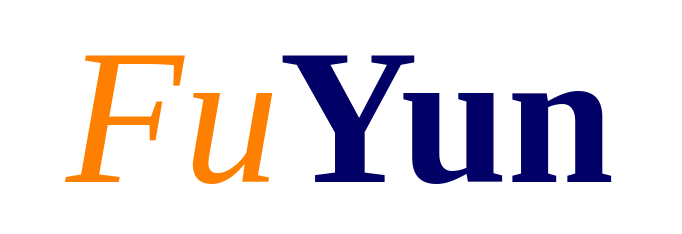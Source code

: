 <mxfile>
    <diagram id="qGJenGY2Y8oS1E2IgpgX" name="Page-1">
        <mxGraphModel dx="1062" dy="842" grid="1" gridSize="10" guides="1" tooltips="1" connect="1" arrows="1" fold="1" page="1" pageScale="1" pageWidth="827" pageHeight="1169" math="0" shadow="0">
            <root>
                <mxCell id="0"/>
                <mxCell id="1" parent="0"/>
                <mxCell id="2" value="&lt;font style=&quot;font-size: 96px;&quot;&gt;&lt;font face=&quot;Times New Roman&quot; color=&quot;#ff8000&quot;&gt;&lt;i style=&quot;&quot;&gt;Fu&lt;/i&gt;&lt;/font&gt;&lt;b style=&quot;&quot;&gt;&lt;font face=&quot;Times New Roman&quot; color=&quot;#000066&quot;&gt;Yun&lt;/font&gt;&lt;/b&gt;&lt;/font&gt;" style="text;html=1;strokeColor=none;fillColor=none;align=center;verticalAlign=middle;whiteSpace=wrap;rounded=0;" vertex="1" parent="1">
                    <mxGeometry x="220" y="250" width="340" height="110" as="geometry"/>
                </mxCell>
            </root>
        </mxGraphModel>
    </diagram>
</mxfile>